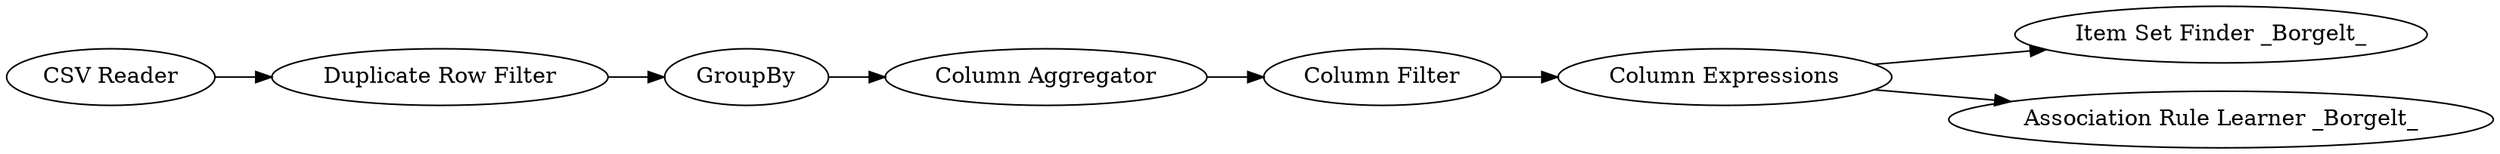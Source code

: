 digraph {
	18 -> 19
	19 -> 17
	15 -> 18
	14 -> 15
	16 -> 14
	1 -> 16
	19 -> 13
	16 [label="Duplicate Row Filter"]
	13 [label="Association Rule Learner _Borgelt_"]
	1 [label="CSV Reader"]
	18 [label="Column Filter"]
	15 [label="Column Aggregator"]
	14 [label=GroupBy]
	17 [label="Item Set Finder _Borgelt_"]
	19 [label="Column Expressions"]
	rankdir=LR
}
